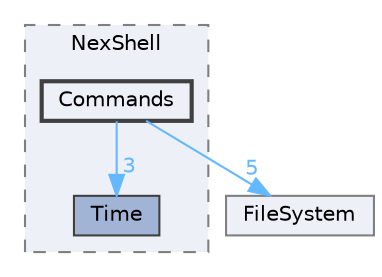 digraph "NexShell/NexShell/Commands"
{
 // LATEX_PDF_SIZE
  bgcolor="transparent";
  edge [fontname=Helvetica,fontsize=10,labelfontname=Helvetica,labelfontsize=10];
  node [fontname=Helvetica,fontsize=10,shape=box,height=0.2,width=0.4];
  compound=true
  subgraph clusterdir_3af21ba60b481d3981e98075c6af07b8 {
    graph [ bgcolor="#edf0f7", pencolor="grey50", label="NexShell", fontname=Helvetica,fontsize=10 style="filled,dashed", URL="dir_3af21ba60b481d3981e98075c6af07b8.html",tooltip=""]
  dir_434bf14027d039222c11479875192830 [label="Time", fillcolor="#a2b4d6", color="grey25", style="filled", URL="dir_434bf14027d039222c11479875192830.html",tooltip=""];
  dir_2346cd9d67321f601016c1c310aacf01 [label="Commands", fillcolor="#edf0f7", color="grey25", style="filled,bold", URL="dir_2346cd9d67321f601016c1c310aacf01.html",tooltip=""];
  }
  dir_7879b7a810b7c7a75d2255f0b423156a [label="FileSystem", fillcolor="#edf0f7", color="grey50", style="filled", URL="dir_7879b7a810b7c7a75d2255f0b423156a.html",tooltip=""];
  dir_2346cd9d67321f601016c1c310aacf01->dir_434bf14027d039222c11479875192830 [headlabel="3", labeldistance=1.5 headhref="dir_000000_000008.html" href="dir_000000_000008.html" color="steelblue1" fontcolor="steelblue1"];
  dir_2346cd9d67321f601016c1c310aacf01->dir_7879b7a810b7c7a75d2255f0b423156a [headlabel="5", labeldistance=1.5 headhref="dir_000000_000001.html" href="dir_000000_000001.html" color="steelblue1" fontcolor="steelblue1"];
}
